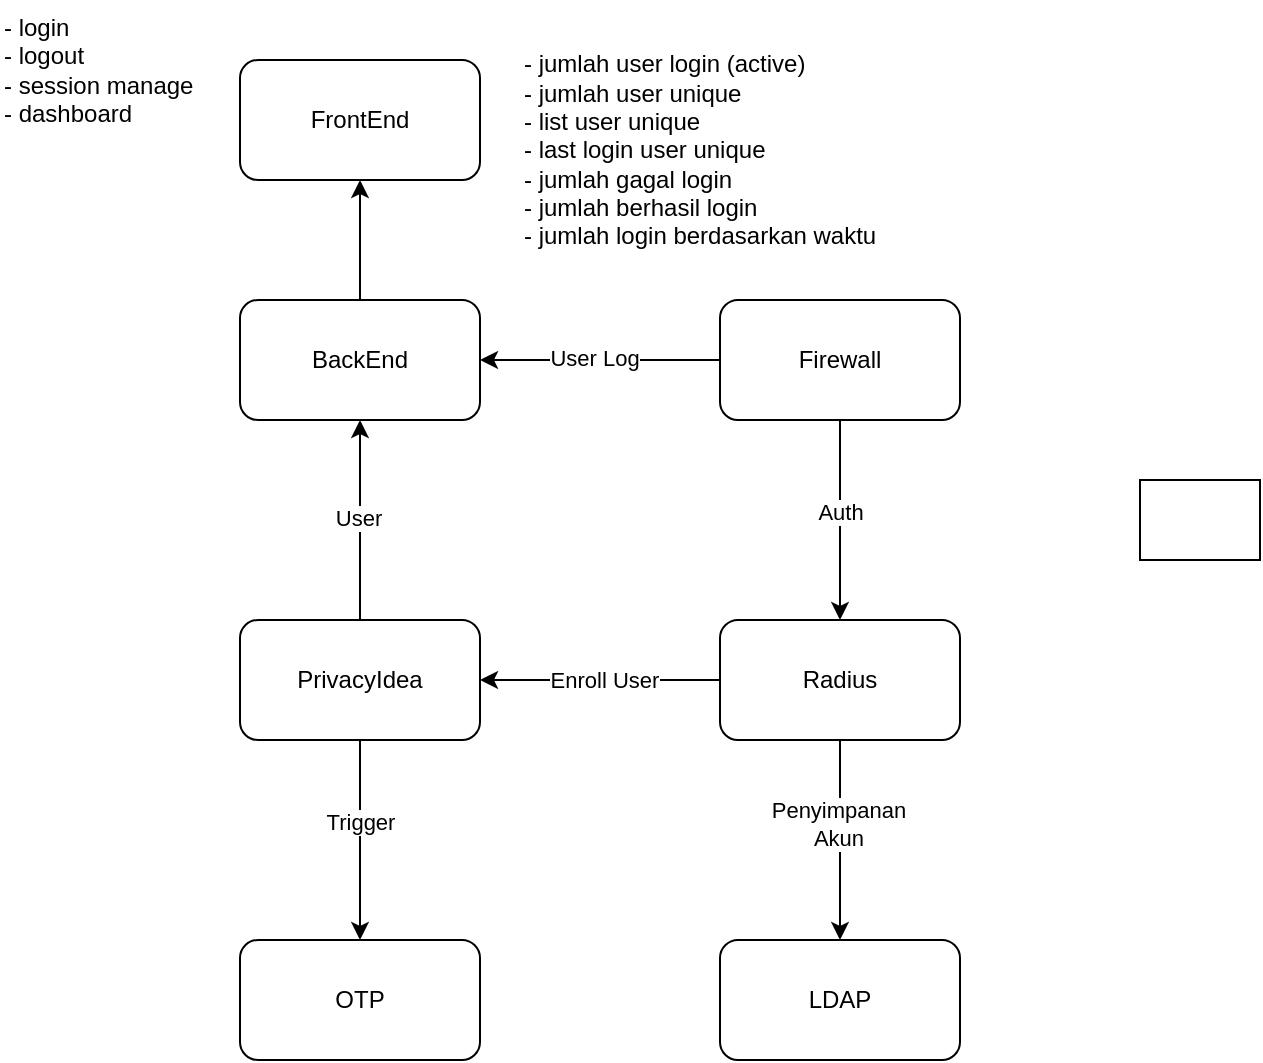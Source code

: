 <mxfile version="28.0.6" pages="2">
  <diagram name="Halaman-1" id="0xkd0_zbIvf2wIhmGBbi">
    <mxGraphModel dx="1869" dy="561" grid="1" gridSize="10" guides="1" tooltips="1" connect="1" arrows="1" fold="1" page="1" pageScale="1" pageWidth="827" pageHeight="1169" math="0" shadow="0">
      <root>
        <mxCell id="0" />
        <mxCell id="1" parent="0" />
        <mxCell id="93PrXyJmW7tbFm8o_D-c-6" style="edgeStyle=orthogonalEdgeStyle;rounded=0;orthogonalLoop=1;jettySize=auto;html=1;exitX=0.5;exitY=1;exitDx=0;exitDy=0;entryX=0.5;entryY=0;entryDx=0;entryDy=0;" parent="1" source="93PrXyJmW7tbFm8o_D-c-2" target="93PrXyJmW7tbFm8o_D-c-4" edge="1">
          <mxGeometry relative="1" as="geometry" />
        </mxCell>
        <mxCell id="93PrXyJmW7tbFm8o_D-c-14" value="Auth" style="edgeLabel;html=1;align=center;verticalAlign=middle;resizable=0;points=[];" parent="93PrXyJmW7tbFm8o_D-c-6" vertex="1" connectable="0">
          <mxGeometry x="-0.08" relative="1" as="geometry">
            <mxPoint as="offset" />
          </mxGeometry>
        </mxCell>
        <mxCell id="93PrXyJmW7tbFm8o_D-c-24" style="edgeStyle=orthogonalEdgeStyle;rounded=0;orthogonalLoop=1;jettySize=auto;html=1;exitX=0;exitY=0.5;exitDx=0;exitDy=0;entryX=1;entryY=0.5;entryDx=0;entryDy=0;" parent="1" source="93PrXyJmW7tbFm8o_D-c-2" target="93PrXyJmW7tbFm8o_D-c-23" edge="1">
          <mxGeometry relative="1" as="geometry" />
        </mxCell>
        <mxCell id="93PrXyJmW7tbFm8o_D-c-26" value="User Log" style="edgeLabel;html=1;align=center;verticalAlign=middle;resizable=0;points=[];" parent="93PrXyJmW7tbFm8o_D-c-24" vertex="1" connectable="0">
          <mxGeometry x="0.053" y="-1" relative="1" as="geometry">
            <mxPoint as="offset" />
          </mxGeometry>
        </mxCell>
        <mxCell id="93PrXyJmW7tbFm8o_D-c-2" value="Firewall" style="rounded=1;whiteSpace=wrap;html=1;" parent="1" vertex="1">
          <mxGeometry x="280" y="440" width="120" height="60" as="geometry" />
        </mxCell>
        <mxCell id="93PrXyJmW7tbFm8o_D-c-10" style="edgeStyle=orthogonalEdgeStyle;rounded=0;orthogonalLoop=1;jettySize=auto;html=1;exitX=0.5;exitY=1;exitDx=0;exitDy=0;entryX=0.5;entryY=0;entryDx=0;entryDy=0;" parent="1" source="93PrXyJmW7tbFm8o_D-c-3" target="93PrXyJmW7tbFm8o_D-c-9" edge="1">
          <mxGeometry relative="1" as="geometry" />
        </mxCell>
        <mxCell id="93PrXyJmW7tbFm8o_D-c-17" value="Trigger" style="edgeLabel;html=1;align=center;verticalAlign=middle;resizable=0;points=[];" parent="93PrXyJmW7tbFm8o_D-c-10" vertex="1" connectable="0">
          <mxGeometry x="-0.18" relative="1" as="geometry">
            <mxPoint as="offset" />
          </mxGeometry>
        </mxCell>
        <mxCell id="93PrXyJmW7tbFm8o_D-c-25" style="edgeStyle=orthogonalEdgeStyle;rounded=0;orthogonalLoop=1;jettySize=auto;html=1;exitX=0.5;exitY=0;exitDx=0;exitDy=0;entryX=0.5;entryY=1;entryDx=0;entryDy=0;" parent="1" source="93PrXyJmW7tbFm8o_D-c-3" target="93PrXyJmW7tbFm8o_D-c-23" edge="1">
          <mxGeometry relative="1" as="geometry" />
        </mxCell>
        <mxCell id="93PrXyJmW7tbFm8o_D-c-27" value="User" style="edgeLabel;html=1;align=center;verticalAlign=middle;resizable=0;points=[];" parent="93PrXyJmW7tbFm8o_D-c-25" vertex="1" connectable="0">
          <mxGeometry x="0.016" y="1" relative="1" as="geometry">
            <mxPoint as="offset" />
          </mxGeometry>
        </mxCell>
        <mxCell id="93PrXyJmW7tbFm8o_D-c-3" value="PrivacyIdea" style="rounded=1;whiteSpace=wrap;html=1;" parent="1" vertex="1">
          <mxGeometry x="40" y="600" width="120" height="60" as="geometry" />
        </mxCell>
        <mxCell id="93PrXyJmW7tbFm8o_D-c-7" style="edgeStyle=orthogonalEdgeStyle;rounded=0;orthogonalLoop=1;jettySize=auto;html=1;exitX=0;exitY=0.5;exitDx=0;exitDy=0;entryX=1;entryY=0.5;entryDx=0;entryDy=0;" parent="1" source="93PrXyJmW7tbFm8o_D-c-4" target="93PrXyJmW7tbFm8o_D-c-3" edge="1">
          <mxGeometry relative="1" as="geometry" />
        </mxCell>
        <mxCell id="93PrXyJmW7tbFm8o_D-c-16" value="Enroll User" style="edgeLabel;html=1;align=center;verticalAlign=middle;resizable=0;points=[];" parent="93PrXyJmW7tbFm8o_D-c-7" vertex="1" connectable="0">
          <mxGeometry x="-0.03" relative="1" as="geometry">
            <mxPoint as="offset" />
          </mxGeometry>
        </mxCell>
        <mxCell id="93PrXyJmW7tbFm8o_D-c-8" style="edgeStyle=orthogonalEdgeStyle;rounded=0;orthogonalLoop=1;jettySize=auto;html=1;exitX=0.5;exitY=1;exitDx=0;exitDy=0;entryX=0.5;entryY=0;entryDx=0;entryDy=0;" parent="1" source="93PrXyJmW7tbFm8o_D-c-4" target="93PrXyJmW7tbFm8o_D-c-5" edge="1">
          <mxGeometry relative="1" as="geometry" />
        </mxCell>
        <mxCell id="93PrXyJmW7tbFm8o_D-c-15" value="Penyimpanan&lt;br&gt;Akun" style="edgeLabel;html=1;align=center;verticalAlign=middle;resizable=0;points=[];" parent="93PrXyJmW7tbFm8o_D-c-8" vertex="1" connectable="0">
          <mxGeometry x="-0.16" y="-1" relative="1" as="geometry">
            <mxPoint as="offset" />
          </mxGeometry>
        </mxCell>
        <mxCell id="93PrXyJmW7tbFm8o_D-c-4" value="Radius" style="rounded=1;whiteSpace=wrap;html=1;" parent="1" vertex="1">
          <mxGeometry x="280" y="600" width="120" height="60" as="geometry" />
        </mxCell>
        <mxCell id="93PrXyJmW7tbFm8o_D-c-5" value="LDAP" style="rounded=1;whiteSpace=wrap;html=1;" parent="1" vertex="1">
          <mxGeometry x="280" y="760" width="120" height="60" as="geometry" />
        </mxCell>
        <mxCell id="93PrXyJmW7tbFm8o_D-c-9" value="OTP" style="rounded=1;whiteSpace=wrap;html=1;" parent="1" vertex="1">
          <mxGeometry x="40" y="760" width="120" height="60" as="geometry" />
        </mxCell>
        <mxCell id="93PrXyJmW7tbFm8o_D-c-18" value="- jumlah user login (active)&amp;nbsp;&lt;div&gt;- jumlah user unique&lt;/div&gt;&lt;div&gt;- list user unique&lt;br&gt;- last login user unique&lt;/div&gt;&lt;div&gt;- jumlah gagal login&lt;/div&gt;&lt;div&gt;- jumlah berhasil login&lt;/div&gt;&lt;div&gt;- jumlah login berdasarkan waktu&lt;/div&gt;" style="text;html=1;align=left;verticalAlign=middle;whiteSpace=wrap;rounded=0;" parent="1" vertex="1">
          <mxGeometry x="180" y="310" width="180" height="110" as="geometry" />
        </mxCell>
        <mxCell id="93PrXyJmW7tbFm8o_D-c-21" value="- login&lt;div&gt;- logout&lt;/div&gt;&lt;div&gt;- session manage&lt;/div&gt;&lt;div&gt;- dashboard&lt;/div&gt;" style="text;html=1;align=left;verticalAlign=middle;whiteSpace=wrap;rounded=0;" parent="1" vertex="1">
          <mxGeometry x="-80" y="290" width="110" height="70" as="geometry" />
        </mxCell>
        <mxCell id="93PrXyJmW7tbFm8o_D-c-22" value="FrontEnd" style="rounded=1;whiteSpace=wrap;html=1;" parent="1" vertex="1">
          <mxGeometry x="40" y="320" width="120" height="60" as="geometry" />
        </mxCell>
        <mxCell id="93PrXyJmW7tbFm8o_D-c-28" style="edgeStyle=orthogonalEdgeStyle;rounded=0;orthogonalLoop=1;jettySize=auto;html=1;exitX=0.5;exitY=0;exitDx=0;exitDy=0;entryX=0.5;entryY=1;entryDx=0;entryDy=0;" parent="1" source="93PrXyJmW7tbFm8o_D-c-23" target="93PrXyJmW7tbFm8o_D-c-22" edge="1">
          <mxGeometry relative="1" as="geometry" />
        </mxCell>
        <mxCell id="93PrXyJmW7tbFm8o_D-c-23" value="BackEnd" style="rounded=1;whiteSpace=wrap;html=1;" parent="1" vertex="1">
          <mxGeometry x="40" y="440" width="120" height="60" as="geometry" />
        </mxCell>
        <mxCell id="mMdw5mwjY6NzKrtgi-Ws-1" value="" style="rounded=0;whiteSpace=wrap;html=1;" parent="1" vertex="1">
          <mxGeometry x="490" y="530" width="60" height="40" as="geometry" />
        </mxCell>
      </root>
    </mxGraphModel>
  </diagram>
  <diagram name="Salinan Halaman-1" id="-R6LEJHSf_SSL1vjvPfM">
    <mxGraphModel dx="1042" dy="561" grid="1" gridSize="10" guides="1" tooltips="1" connect="1" arrows="1" fold="1" page="1" pageScale="1" pageWidth="827" pageHeight="1169" math="0" shadow="0">
      <root>
        <mxCell id="nZ4cNKCgn_CHu_Dmypmx-0" />
        <mxCell id="nZ4cNKCgn_CHu_Dmypmx-1" parent="nZ4cNKCgn_CHu_Dmypmx-0" />
        <mxCell id="nZ4cNKCgn_CHu_Dmypmx-2" style="edgeStyle=orthogonalEdgeStyle;rounded=0;orthogonalLoop=1;jettySize=auto;html=1;exitX=0.5;exitY=1;exitDx=0;exitDy=0;entryX=0.5;entryY=0;entryDx=0;entryDy=0;" edge="1" parent="nZ4cNKCgn_CHu_Dmypmx-1" source="nZ4cNKCgn_CHu_Dmypmx-6" target="nZ4cNKCgn_CHu_Dmypmx-16">
          <mxGeometry relative="1" as="geometry" />
        </mxCell>
        <mxCell id="nZ4cNKCgn_CHu_Dmypmx-3" value="Auth" style="edgeLabel;html=1;align=center;verticalAlign=middle;resizable=0;points=[];" vertex="1" connectable="0" parent="nZ4cNKCgn_CHu_Dmypmx-2">
          <mxGeometry x="-0.08" relative="1" as="geometry">
            <mxPoint as="offset" />
          </mxGeometry>
        </mxCell>
        <mxCell id="nZ4cNKCgn_CHu_Dmypmx-6" value="Firewall" style="rounded=1;whiteSpace=wrap;html=1;" vertex="1" parent="nZ4cNKCgn_CHu_Dmypmx-1">
          <mxGeometry x="280" y="440" width="120" height="60" as="geometry" />
        </mxCell>
        <mxCell id="nZ4cNKCgn_CHu_Dmypmx-7" style="edgeStyle=orthogonalEdgeStyle;rounded=0;orthogonalLoop=1;jettySize=auto;html=1;exitX=0.5;exitY=1;exitDx=0;exitDy=0;entryX=0.5;entryY=0;entryDx=0;entryDy=0;" edge="1" parent="nZ4cNKCgn_CHu_Dmypmx-1" source="nZ4cNKCgn_CHu_Dmypmx-11" target="nZ4cNKCgn_CHu_Dmypmx-18">
          <mxGeometry relative="1" as="geometry" />
        </mxCell>
        <mxCell id="nZ4cNKCgn_CHu_Dmypmx-8" value="Trigger" style="edgeLabel;html=1;align=center;verticalAlign=middle;resizable=0;points=[];" vertex="1" connectable="0" parent="nZ4cNKCgn_CHu_Dmypmx-7">
          <mxGeometry x="-0.18" relative="1" as="geometry">
            <mxPoint as="offset" />
          </mxGeometry>
        </mxCell>
        <mxCell id="nZ4cNKCgn_CHu_Dmypmx-11" value="PrivacyIdea" style="rounded=1;whiteSpace=wrap;html=1;" vertex="1" parent="nZ4cNKCgn_CHu_Dmypmx-1">
          <mxGeometry x="40" y="600" width="120" height="60" as="geometry" />
        </mxCell>
        <mxCell id="nZ4cNKCgn_CHu_Dmypmx-12" style="edgeStyle=orthogonalEdgeStyle;rounded=0;orthogonalLoop=1;jettySize=auto;html=1;exitX=0;exitY=0.5;exitDx=0;exitDy=0;entryX=1;entryY=0.5;entryDx=0;entryDy=0;" edge="1" parent="nZ4cNKCgn_CHu_Dmypmx-1" source="nZ4cNKCgn_CHu_Dmypmx-16" target="nZ4cNKCgn_CHu_Dmypmx-11">
          <mxGeometry relative="1" as="geometry" />
        </mxCell>
        <mxCell id="nZ4cNKCgn_CHu_Dmypmx-13" value="Enroll User" style="edgeLabel;html=1;align=center;verticalAlign=middle;resizable=0;points=[];" vertex="1" connectable="0" parent="nZ4cNKCgn_CHu_Dmypmx-12">
          <mxGeometry x="-0.03" relative="1" as="geometry">
            <mxPoint as="offset" />
          </mxGeometry>
        </mxCell>
        <mxCell id="nZ4cNKCgn_CHu_Dmypmx-14" style="edgeStyle=orthogonalEdgeStyle;rounded=0;orthogonalLoop=1;jettySize=auto;html=1;exitX=0.5;exitY=1;exitDx=0;exitDy=0;entryX=0.5;entryY=0;entryDx=0;entryDy=0;" edge="1" parent="nZ4cNKCgn_CHu_Dmypmx-1" source="nZ4cNKCgn_CHu_Dmypmx-16" target="nZ4cNKCgn_CHu_Dmypmx-17">
          <mxGeometry relative="1" as="geometry" />
        </mxCell>
        <mxCell id="nZ4cNKCgn_CHu_Dmypmx-15" value="Penyimpanan&lt;br&gt;Akun" style="edgeLabel;html=1;align=center;verticalAlign=middle;resizable=0;points=[];" vertex="1" connectable="0" parent="nZ4cNKCgn_CHu_Dmypmx-14">
          <mxGeometry x="-0.16" y="-1" relative="1" as="geometry">
            <mxPoint as="offset" />
          </mxGeometry>
        </mxCell>
        <mxCell id="nZ4cNKCgn_CHu_Dmypmx-16" value="Radius" style="rounded=1;whiteSpace=wrap;html=1;" vertex="1" parent="nZ4cNKCgn_CHu_Dmypmx-1">
          <mxGeometry x="280" y="600" width="120" height="60" as="geometry" />
        </mxCell>
        <mxCell id="nZ4cNKCgn_CHu_Dmypmx-17" value="LDAP" style="rounded=1;whiteSpace=wrap;html=1;" vertex="1" parent="nZ4cNKCgn_CHu_Dmypmx-1">
          <mxGeometry x="280" y="760" width="120" height="60" as="geometry" />
        </mxCell>
        <mxCell id="nZ4cNKCgn_CHu_Dmypmx-18" value="OTP" style="rounded=1;whiteSpace=wrap;html=1;" vertex="1" parent="nZ4cNKCgn_CHu_Dmypmx-1">
          <mxGeometry x="40" y="760" width="120" height="60" as="geometry" />
        </mxCell>
      </root>
    </mxGraphModel>
  </diagram>
</mxfile>
